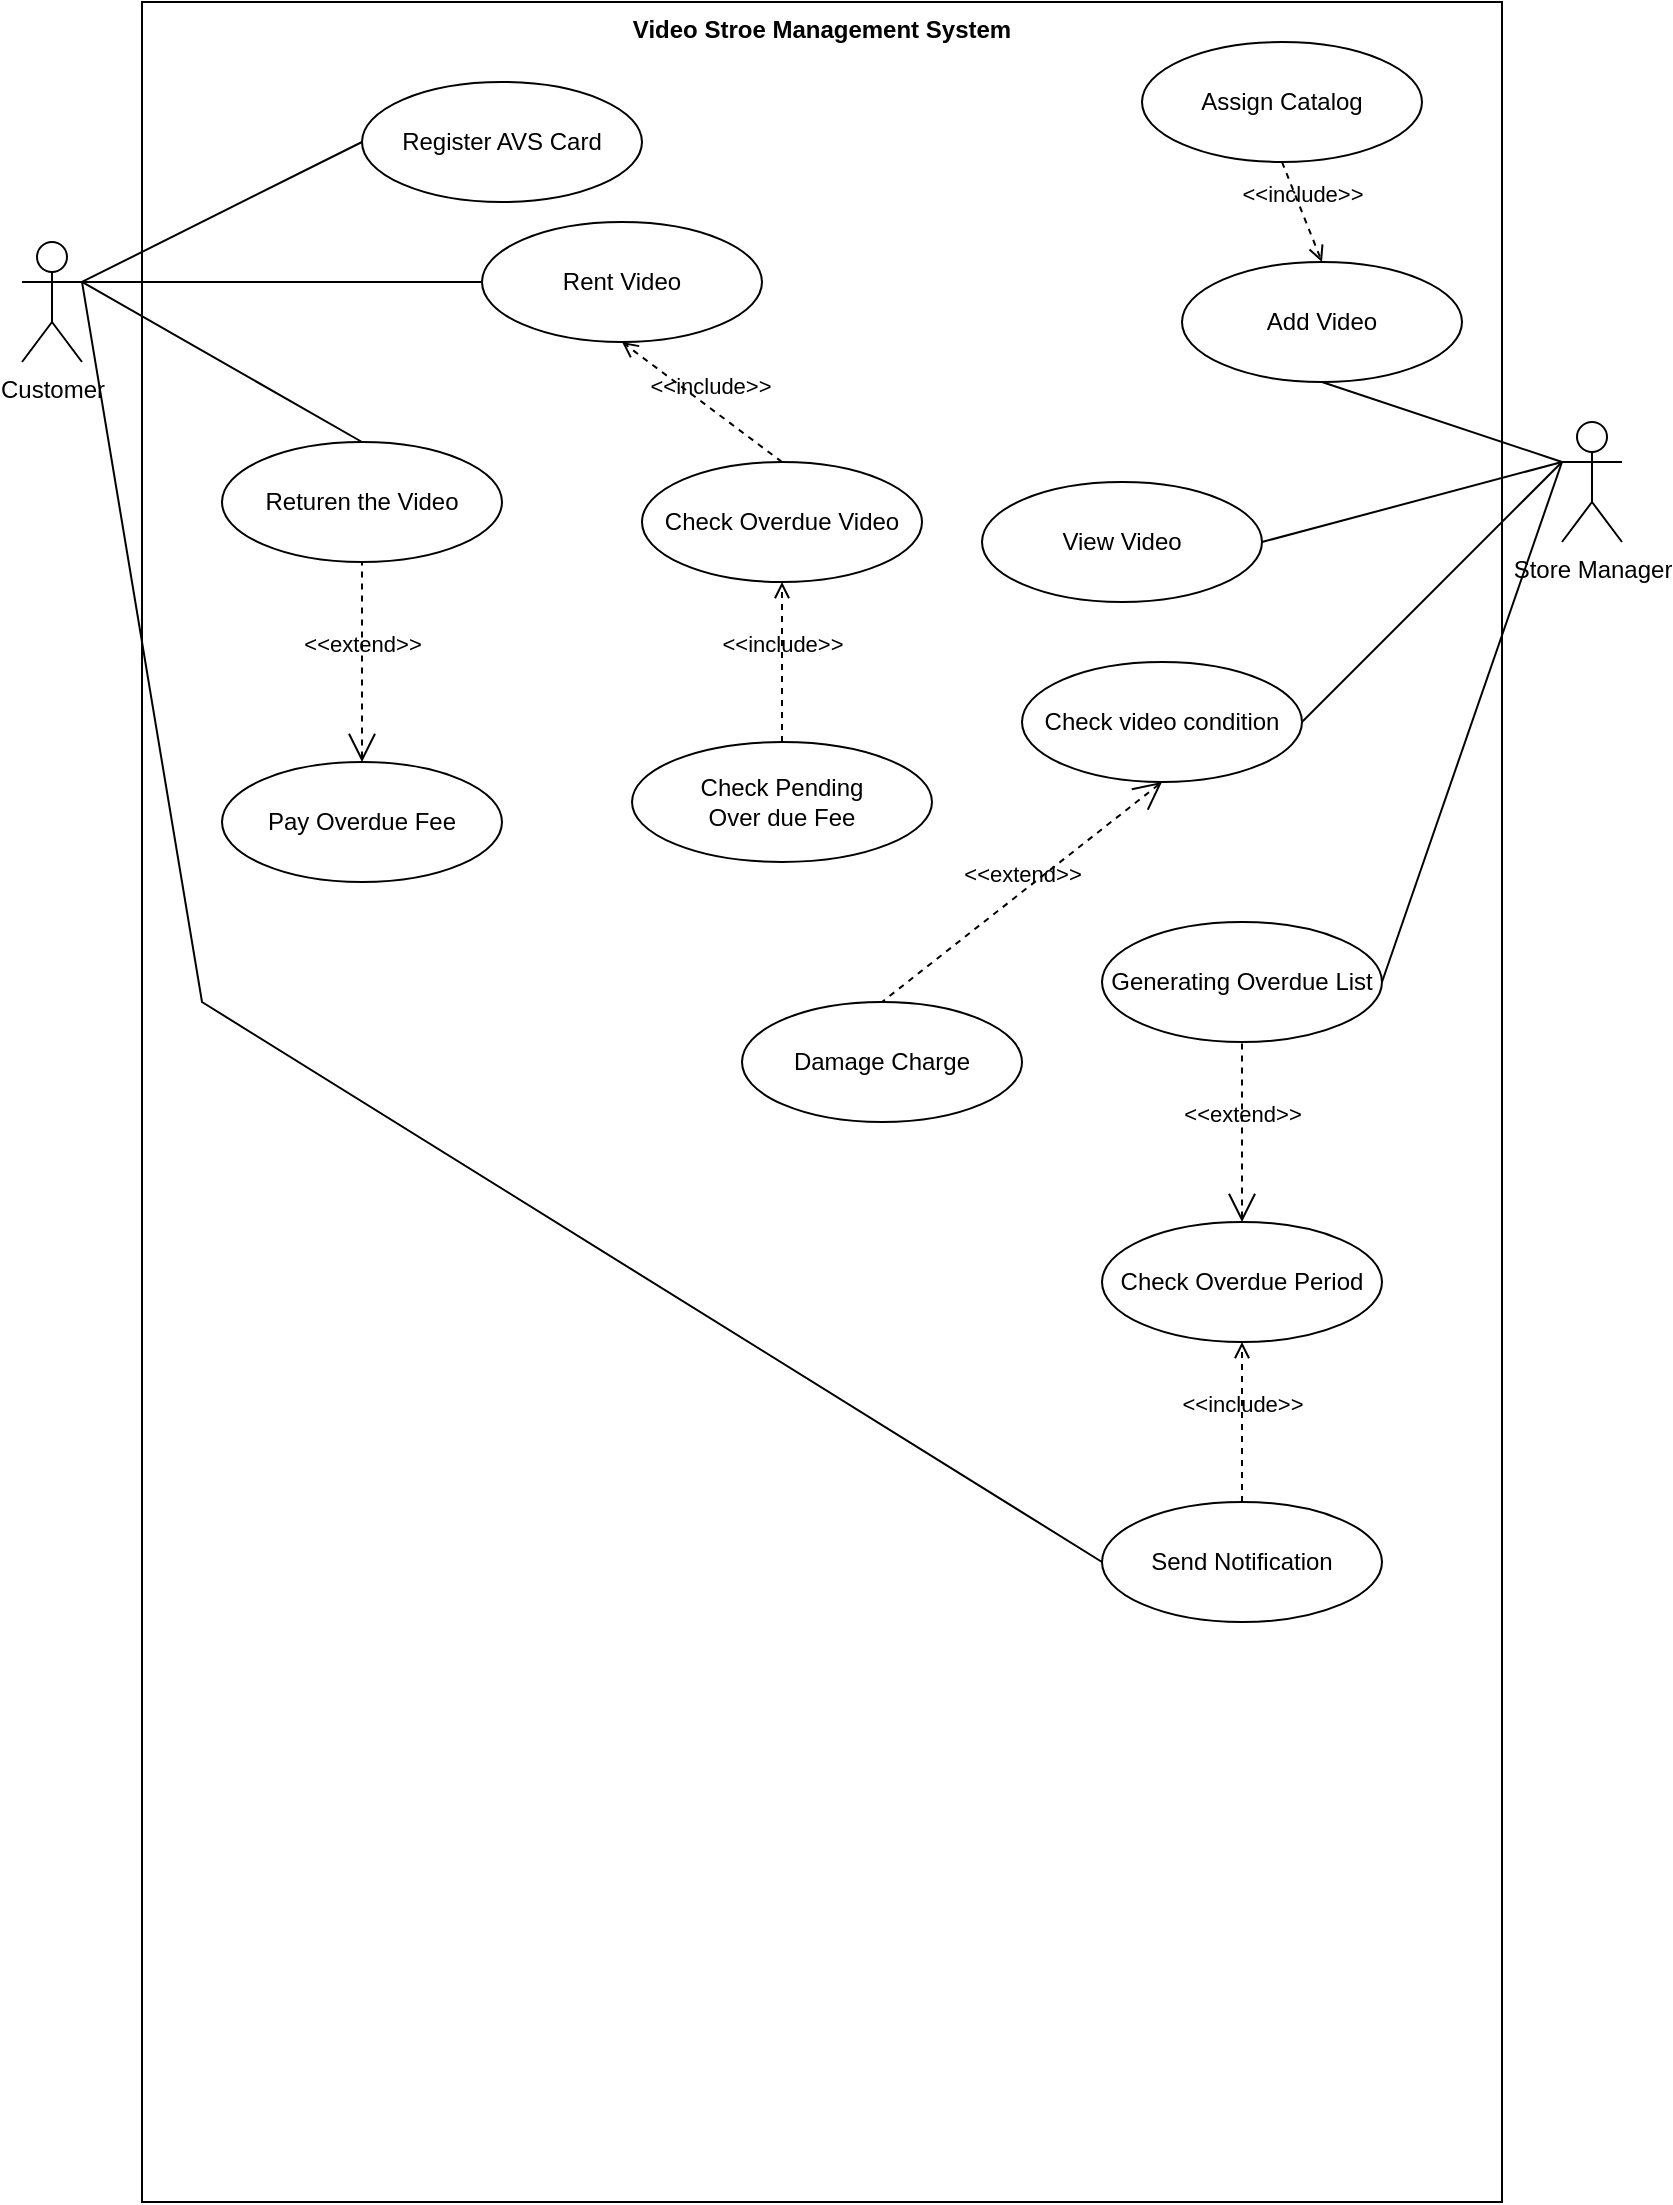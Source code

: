 <mxfile version="24.8.4">
  <diagram name="Page-1" id="g219nP5bXt8zVW_GmXOe">
    <mxGraphModel dx="1407" dy="769" grid="1" gridSize="10" guides="1" tooltips="1" connect="1" arrows="1" fold="1" page="1" pageScale="1" pageWidth="827" pageHeight="1169" math="0" shadow="0">
      <root>
        <mxCell id="0" />
        <mxCell id="1" parent="0" />
        <mxCell id="WQrytVi4aBV0WlSLlbxX-1" value="Video Stroe Management System" style="shape=rect;html=1;verticalAlign=top;fontStyle=1;whiteSpace=wrap;align=center;" vertex="1" parent="1">
          <mxGeometry x="80" y="10" width="680" height="1100" as="geometry" />
        </mxCell>
        <mxCell id="WQrytVi4aBV0WlSLlbxX-2" value="Customer" style="shape=umlActor;html=1;verticalLabelPosition=bottom;verticalAlign=top;align=center;" vertex="1" parent="1">
          <mxGeometry x="20" y="130" width="30" height="60" as="geometry" />
        </mxCell>
        <mxCell id="WQrytVi4aBV0WlSLlbxX-3" value="Store Manager" style="shape=umlActor;html=1;verticalLabelPosition=bottom;verticalAlign=top;align=center;" vertex="1" parent="1">
          <mxGeometry x="790" y="220" width="30" height="60" as="geometry" />
        </mxCell>
        <mxCell id="WQrytVi4aBV0WlSLlbxX-19" value="Assign Catalog" style="ellipse;whiteSpace=wrap;html=1;" vertex="1" parent="1">
          <mxGeometry x="580" y="30" width="140" height="60" as="geometry" />
        </mxCell>
        <mxCell id="WQrytVi4aBV0WlSLlbxX-20" value="&amp;lt;&amp;lt;include&amp;gt;&amp;gt;" style="edgeStyle=none;html=1;endArrow=open;verticalAlign=bottom;dashed=1;labelBackgroundColor=none;rounded=0;exitX=0.5;exitY=1;exitDx=0;exitDy=0;entryX=0.5;entryY=0;entryDx=0;entryDy=0;" edge="1" parent="1" source="WQrytVi4aBV0WlSLlbxX-19" target="WQrytVi4aBV0WlSLlbxX-25">
          <mxGeometry width="160" relative="1" as="geometry">
            <mxPoint x="500" y="50" as="sourcePoint" />
            <mxPoint x="660" y="50" as="targetPoint" />
          </mxGeometry>
        </mxCell>
        <mxCell id="WQrytVi4aBV0WlSLlbxX-21" value="" style="edgeStyle=none;html=1;endArrow=none;verticalAlign=bottom;rounded=0;exitX=1;exitY=0.5;exitDx=0;exitDy=0;entryX=0;entryY=0.333;entryDx=0;entryDy=0;entryPerimeter=0;" edge="1" parent="1" source="WQrytVi4aBV0WlSLlbxX-26" target="WQrytVi4aBV0WlSLlbxX-3">
          <mxGeometry width="160" relative="1" as="geometry">
            <mxPoint x="660" y="270" as="sourcePoint" />
            <mxPoint x="660" y="50" as="targetPoint" />
          </mxGeometry>
        </mxCell>
        <mxCell id="WQrytVi4aBV0WlSLlbxX-23" value="Register AVS Card" style="ellipse;whiteSpace=wrap;html=1;" vertex="1" parent="1">
          <mxGeometry x="190" y="50" width="140" height="60" as="geometry" />
        </mxCell>
        <mxCell id="WQrytVi4aBV0WlSLlbxX-24" value="" style="edgeStyle=none;html=1;endArrow=none;verticalAlign=bottom;rounded=0;exitX=0;exitY=0.5;exitDx=0;exitDy=0;entryX=1;entryY=0.333;entryDx=0;entryDy=0;entryPerimeter=0;" edge="1" parent="1" source="WQrytVi4aBV0WlSLlbxX-23" target="WQrytVi4aBV0WlSLlbxX-2">
          <mxGeometry width="160" relative="1" as="geometry">
            <mxPoint x="500" y="170" as="sourcePoint" />
            <mxPoint x="660" y="170" as="targetPoint" />
          </mxGeometry>
        </mxCell>
        <mxCell id="WQrytVi4aBV0WlSLlbxX-25" value="Add Video" style="ellipse;whiteSpace=wrap;html=1;" vertex="1" parent="1">
          <mxGeometry x="600" y="140" width="140" height="60" as="geometry" />
        </mxCell>
        <mxCell id="WQrytVi4aBV0WlSLlbxX-26" value="View Video" style="ellipse;whiteSpace=wrap;html=1;" vertex="1" parent="1">
          <mxGeometry x="500" y="250" width="140" height="60" as="geometry" />
        </mxCell>
        <mxCell id="WQrytVi4aBV0WlSLlbxX-32" value="Rent Video" style="ellipse;whiteSpace=wrap;html=1;" vertex="1" parent="1">
          <mxGeometry x="250" y="120" width="140" height="60" as="geometry" />
        </mxCell>
        <mxCell id="WQrytVi4aBV0WlSLlbxX-33" value="" style="edgeStyle=none;html=1;endArrow=none;verticalAlign=bottom;rounded=0;exitX=1;exitY=0.333;exitDx=0;exitDy=0;exitPerimeter=0;entryX=0;entryY=0.5;entryDx=0;entryDy=0;" edge="1" parent="1" source="WQrytVi4aBV0WlSLlbxX-2" target="WQrytVi4aBV0WlSLlbxX-32">
          <mxGeometry width="160" relative="1" as="geometry">
            <mxPoint x="500" y="170" as="sourcePoint" />
            <mxPoint x="660" y="170" as="targetPoint" />
          </mxGeometry>
        </mxCell>
        <mxCell id="WQrytVi4aBV0WlSLlbxX-34" value="Check Overdue Video" style="ellipse;whiteSpace=wrap;html=1;" vertex="1" parent="1">
          <mxGeometry x="330" y="240" width="140" height="60" as="geometry" />
        </mxCell>
        <mxCell id="WQrytVi4aBV0WlSLlbxX-35" value="&amp;lt;&amp;lt;include&amp;gt;&amp;gt;" style="edgeStyle=none;html=1;endArrow=open;verticalAlign=bottom;dashed=1;labelBackgroundColor=none;rounded=0;exitX=0.5;exitY=0;exitDx=0;exitDy=0;entryX=0.5;entryY=1;entryDx=0;entryDy=0;" edge="1" parent="1" source="WQrytVi4aBV0WlSLlbxX-34" target="WQrytVi4aBV0WlSLlbxX-32">
          <mxGeometry x="-0.07" y="-2" width="160" relative="1" as="geometry">
            <mxPoint x="500" y="310" as="sourcePoint" />
            <mxPoint x="660" y="310" as="targetPoint" />
            <mxPoint as="offset" />
          </mxGeometry>
        </mxCell>
        <mxCell id="WQrytVi4aBV0WlSLlbxX-37" value="Returen the Video" style="ellipse;whiteSpace=wrap;html=1;" vertex="1" parent="1">
          <mxGeometry x="120" y="230" width="140" height="60" as="geometry" />
        </mxCell>
        <mxCell id="WQrytVi4aBV0WlSLlbxX-38" value="Pay Overdue Fee" style="ellipse;whiteSpace=wrap;html=1;" vertex="1" parent="1">
          <mxGeometry x="120" y="390" width="140" height="60" as="geometry" />
        </mxCell>
        <mxCell id="WQrytVi4aBV0WlSLlbxX-42" value="Check Pending&lt;div&gt;Over due Fee&lt;/div&gt;" style="ellipse;whiteSpace=wrap;html=1;" vertex="1" parent="1">
          <mxGeometry x="325" y="380" width="150" height="60" as="geometry" />
        </mxCell>
        <mxCell id="WQrytVi4aBV0WlSLlbxX-45" value="&amp;lt;&amp;lt;extend&amp;gt;&amp;gt;" style="edgeStyle=none;html=1;startArrow=open;endArrow=none;startSize=12;verticalAlign=bottom;dashed=1;labelBackgroundColor=none;rounded=0;exitX=0.5;exitY=0;exitDx=0;exitDy=0;entryX=0.5;entryY=1;entryDx=0;entryDy=0;" edge="1" parent="1" source="WQrytVi4aBV0WlSLlbxX-38" target="WQrytVi4aBV0WlSLlbxX-37">
          <mxGeometry width="160" relative="1" as="geometry">
            <mxPoint x="500" y="310" as="sourcePoint" />
            <mxPoint x="660" y="310" as="targetPoint" />
          </mxGeometry>
        </mxCell>
        <mxCell id="WQrytVi4aBV0WlSLlbxX-46" value="" style="edgeStyle=none;html=1;endArrow=none;verticalAlign=bottom;rounded=0;exitX=1;exitY=0.333;exitDx=0;exitDy=0;exitPerimeter=0;entryX=0.5;entryY=0;entryDx=0;entryDy=0;" edge="1" parent="1" source="WQrytVi4aBV0WlSLlbxX-2" target="WQrytVi4aBV0WlSLlbxX-37">
          <mxGeometry width="160" relative="1" as="geometry">
            <mxPoint x="500" y="360" as="sourcePoint" />
            <mxPoint x="660" y="360" as="targetPoint" />
          </mxGeometry>
        </mxCell>
        <mxCell id="WQrytVi4aBV0WlSLlbxX-47" value="&amp;lt;&amp;lt;include&amp;gt;&amp;gt;" style="edgeStyle=none;html=1;endArrow=open;verticalAlign=bottom;dashed=1;labelBackgroundColor=none;rounded=0;exitX=0.5;exitY=0;exitDx=0;exitDy=0;entryX=0.5;entryY=1;entryDx=0;entryDy=0;" edge="1" parent="1" source="WQrytVi4aBV0WlSLlbxX-42" target="WQrytVi4aBV0WlSLlbxX-34">
          <mxGeometry width="160" relative="1" as="geometry">
            <mxPoint x="500" y="360" as="sourcePoint" />
            <mxPoint x="660" y="360" as="targetPoint" />
          </mxGeometry>
        </mxCell>
        <mxCell id="WQrytVi4aBV0WlSLlbxX-48" value="Generating Overdue List" style="ellipse;whiteSpace=wrap;html=1;" vertex="1" parent="1">
          <mxGeometry x="560" y="470" width="140" height="60" as="geometry" />
        </mxCell>
        <mxCell id="WQrytVi4aBV0WlSLlbxX-49" value="" style="edgeStyle=none;html=1;endArrow=none;verticalAlign=bottom;rounded=0;entryX=0;entryY=0.333;entryDx=0;entryDy=0;entryPerimeter=0;exitX=1;exitY=0.5;exitDx=0;exitDy=0;" edge="1" parent="1" source="WQrytVi4aBV0WlSLlbxX-48" target="WQrytVi4aBV0WlSLlbxX-3">
          <mxGeometry width="160" relative="1" as="geometry">
            <mxPoint x="500" y="360" as="sourcePoint" />
            <mxPoint x="660" y="360" as="targetPoint" />
          </mxGeometry>
        </mxCell>
        <mxCell id="WQrytVi4aBV0WlSLlbxX-50" value="Check Overdue Period" style="ellipse;whiteSpace=wrap;html=1;" vertex="1" parent="1">
          <mxGeometry x="560" y="620" width="140" height="60" as="geometry" />
        </mxCell>
        <mxCell id="WQrytVi4aBV0WlSLlbxX-51" value="&amp;lt;&amp;lt;extend&amp;gt;&amp;gt;" style="edgeStyle=none;html=1;startArrow=open;endArrow=none;startSize=12;verticalAlign=bottom;dashed=1;labelBackgroundColor=none;rounded=0;exitX=0.5;exitY=0;exitDx=0;exitDy=0;entryX=0.5;entryY=1;entryDx=0;entryDy=0;" edge="1" parent="1" source="WQrytVi4aBV0WlSLlbxX-50" target="WQrytVi4aBV0WlSLlbxX-48">
          <mxGeometry width="160" relative="1" as="geometry">
            <mxPoint x="500" y="360" as="sourcePoint" />
            <mxPoint x="660" y="360" as="targetPoint" />
          </mxGeometry>
        </mxCell>
        <mxCell id="WQrytVi4aBV0WlSLlbxX-52" value="Send Notification" style="ellipse;whiteSpace=wrap;html=1;" vertex="1" parent="1">
          <mxGeometry x="560" y="760" width="140" height="60" as="geometry" />
        </mxCell>
        <mxCell id="WQrytVi4aBV0WlSLlbxX-53" value="&amp;lt;&amp;lt;include&amp;gt;&amp;gt;" style="edgeStyle=none;html=1;endArrow=open;verticalAlign=bottom;dashed=1;labelBackgroundColor=none;rounded=0;exitX=0.5;exitY=0;exitDx=0;exitDy=0;entryX=0.5;entryY=1;entryDx=0;entryDy=0;" edge="1" parent="1" source="WQrytVi4aBV0WlSLlbxX-52" target="WQrytVi4aBV0WlSLlbxX-50">
          <mxGeometry width="160" relative="1" as="geometry">
            <mxPoint x="500" y="360" as="sourcePoint" />
            <mxPoint x="660" y="360" as="targetPoint" />
          </mxGeometry>
        </mxCell>
        <mxCell id="WQrytVi4aBV0WlSLlbxX-54" value="" style="edgeStyle=none;html=1;endArrow=none;verticalAlign=bottom;rounded=0;exitX=1;exitY=0.333;exitDx=0;exitDy=0;exitPerimeter=0;entryX=0;entryY=0.5;entryDx=0;entryDy=0;" edge="1" parent="1" source="WQrytVi4aBV0WlSLlbxX-2" target="WQrytVi4aBV0WlSLlbxX-52">
          <mxGeometry width="160" relative="1" as="geometry">
            <mxPoint x="500" y="360" as="sourcePoint" />
            <mxPoint x="660" y="360" as="targetPoint" />
            <Array as="points">
              <mxPoint x="110" y="510" />
            </Array>
          </mxGeometry>
        </mxCell>
        <mxCell id="WQrytVi4aBV0WlSLlbxX-55" value="Check video condition" style="ellipse;whiteSpace=wrap;html=1;" vertex="1" parent="1">
          <mxGeometry x="520" y="340" width="140" height="60" as="geometry" />
        </mxCell>
        <mxCell id="WQrytVi4aBV0WlSLlbxX-56" value="" style="edgeStyle=none;html=1;endArrow=none;verticalAlign=bottom;rounded=0;exitX=1;exitY=0.5;exitDx=0;exitDy=0;entryX=0;entryY=0.333;entryDx=0;entryDy=0;entryPerimeter=0;" edge="1" parent="1" source="WQrytVi4aBV0WlSLlbxX-55" target="WQrytVi4aBV0WlSLlbxX-3">
          <mxGeometry width="160" relative="1" as="geometry">
            <mxPoint x="500" y="530" as="sourcePoint" />
            <mxPoint x="660" y="530" as="targetPoint" />
          </mxGeometry>
        </mxCell>
        <mxCell id="WQrytVi4aBV0WlSLlbxX-59" value="Damage Charge" style="ellipse;whiteSpace=wrap;html=1;" vertex="1" parent="1">
          <mxGeometry x="380" y="510" width="140" height="60" as="geometry" />
        </mxCell>
        <mxCell id="WQrytVi4aBV0WlSLlbxX-60" value="&amp;lt;&amp;lt;extend&amp;gt;&amp;gt;" style="edgeStyle=none;html=1;startArrow=open;endArrow=none;startSize=12;verticalAlign=bottom;dashed=1;labelBackgroundColor=none;rounded=0;entryX=0.5;entryY=0;entryDx=0;entryDy=0;exitX=0.5;exitY=1;exitDx=0;exitDy=0;" edge="1" parent="1" source="WQrytVi4aBV0WlSLlbxX-55" target="WQrytVi4aBV0WlSLlbxX-59">
          <mxGeometry width="160" relative="1" as="geometry">
            <mxPoint x="490" y="510" as="sourcePoint" />
            <mxPoint x="660" y="530" as="targetPoint" />
          </mxGeometry>
        </mxCell>
        <mxCell id="WQrytVi4aBV0WlSLlbxX-62" value="" style="edgeStyle=none;html=1;endArrow=none;verticalAlign=bottom;rounded=0;exitX=0.5;exitY=1;exitDx=0;exitDy=0;entryX=0;entryY=0.333;entryDx=0;entryDy=0;entryPerimeter=0;" edge="1" parent="1" source="WQrytVi4aBV0WlSLlbxX-25" target="WQrytVi4aBV0WlSLlbxX-3">
          <mxGeometry width="160" relative="1" as="geometry">
            <mxPoint x="450" y="360" as="sourcePoint" />
            <mxPoint x="610" y="360" as="targetPoint" />
          </mxGeometry>
        </mxCell>
      </root>
    </mxGraphModel>
  </diagram>
</mxfile>
